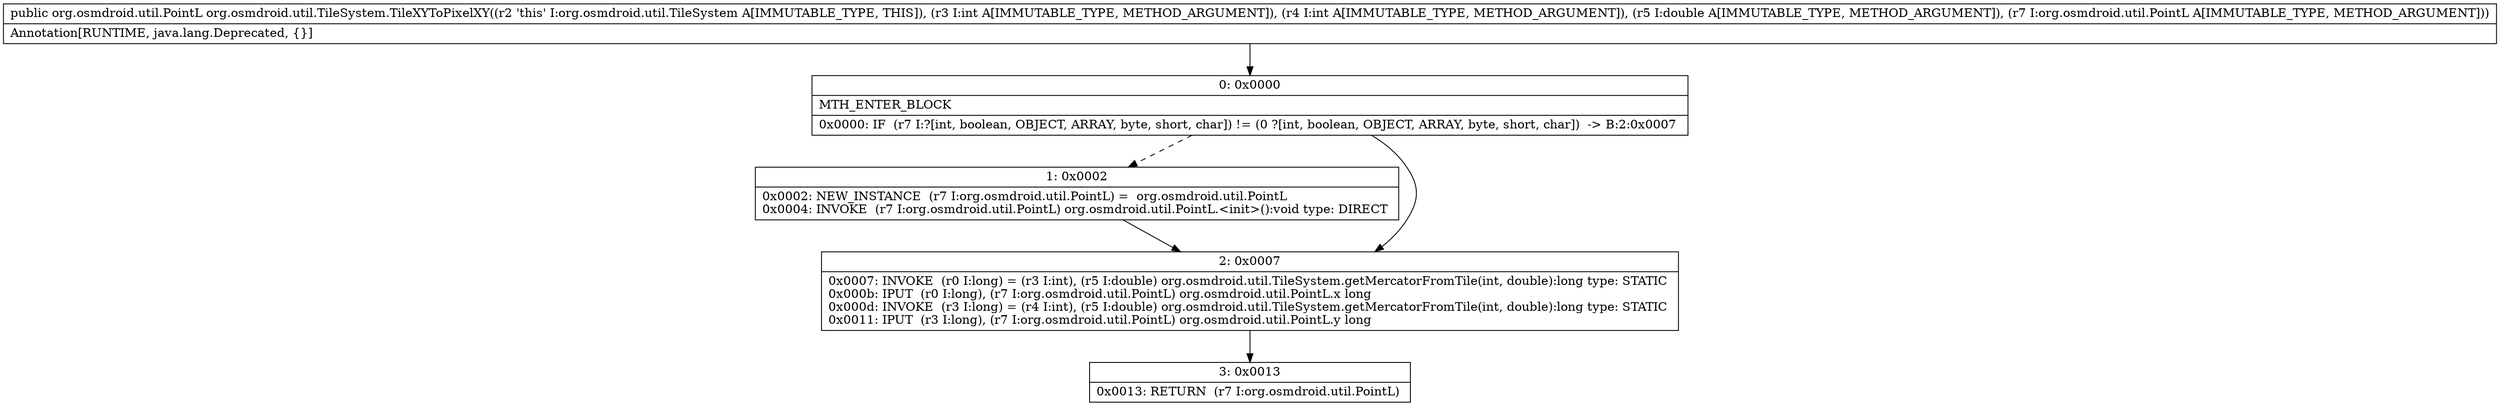 digraph "CFG fororg.osmdroid.util.TileSystem.TileXYToPixelXY(IIDLorg\/osmdroid\/util\/PointL;)Lorg\/osmdroid\/util\/PointL;" {
Node_0 [shape=record,label="{0\:\ 0x0000|MTH_ENTER_BLOCK\l|0x0000: IF  (r7 I:?[int, boolean, OBJECT, ARRAY, byte, short, char]) != (0 ?[int, boolean, OBJECT, ARRAY, byte, short, char])  \-\> B:2:0x0007 \l}"];
Node_1 [shape=record,label="{1\:\ 0x0002|0x0002: NEW_INSTANCE  (r7 I:org.osmdroid.util.PointL) =  org.osmdroid.util.PointL \l0x0004: INVOKE  (r7 I:org.osmdroid.util.PointL) org.osmdroid.util.PointL.\<init\>():void type: DIRECT \l}"];
Node_2 [shape=record,label="{2\:\ 0x0007|0x0007: INVOKE  (r0 I:long) = (r3 I:int), (r5 I:double) org.osmdroid.util.TileSystem.getMercatorFromTile(int, double):long type: STATIC \l0x000b: IPUT  (r0 I:long), (r7 I:org.osmdroid.util.PointL) org.osmdroid.util.PointL.x long \l0x000d: INVOKE  (r3 I:long) = (r4 I:int), (r5 I:double) org.osmdroid.util.TileSystem.getMercatorFromTile(int, double):long type: STATIC \l0x0011: IPUT  (r3 I:long), (r7 I:org.osmdroid.util.PointL) org.osmdroid.util.PointL.y long \l}"];
Node_3 [shape=record,label="{3\:\ 0x0013|0x0013: RETURN  (r7 I:org.osmdroid.util.PointL) \l}"];
MethodNode[shape=record,label="{public org.osmdroid.util.PointL org.osmdroid.util.TileSystem.TileXYToPixelXY((r2 'this' I:org.osmdroid.util.TileSystem A[IMMUTABLE_TYPE, THIS]), (r3 I:int A[IMMUTABLE_TYPE, METHOD_ARGUMENT]), (r4 I:int A[IMMUTABLE_TYPE, METHOD_ARGUMENT]), (r5 I:double A[IMMUTABLE_TYPE, METHOD_ARGUMENT]), (r7 I:org.osmdroid.util.PointL A[IMMUTABLE_TYPE, METHOD_ARGUMENT]))  | Annotation[RUNTIME, java.lang.Deprecated, \{\}]\l}"];
MethodNode -> Node_0;
Node_0 -> Node_1[style=dashed];
Node_0 -> Node_2;
Node_1 -> Node_2;
Node_2 -> Node_3;
}

